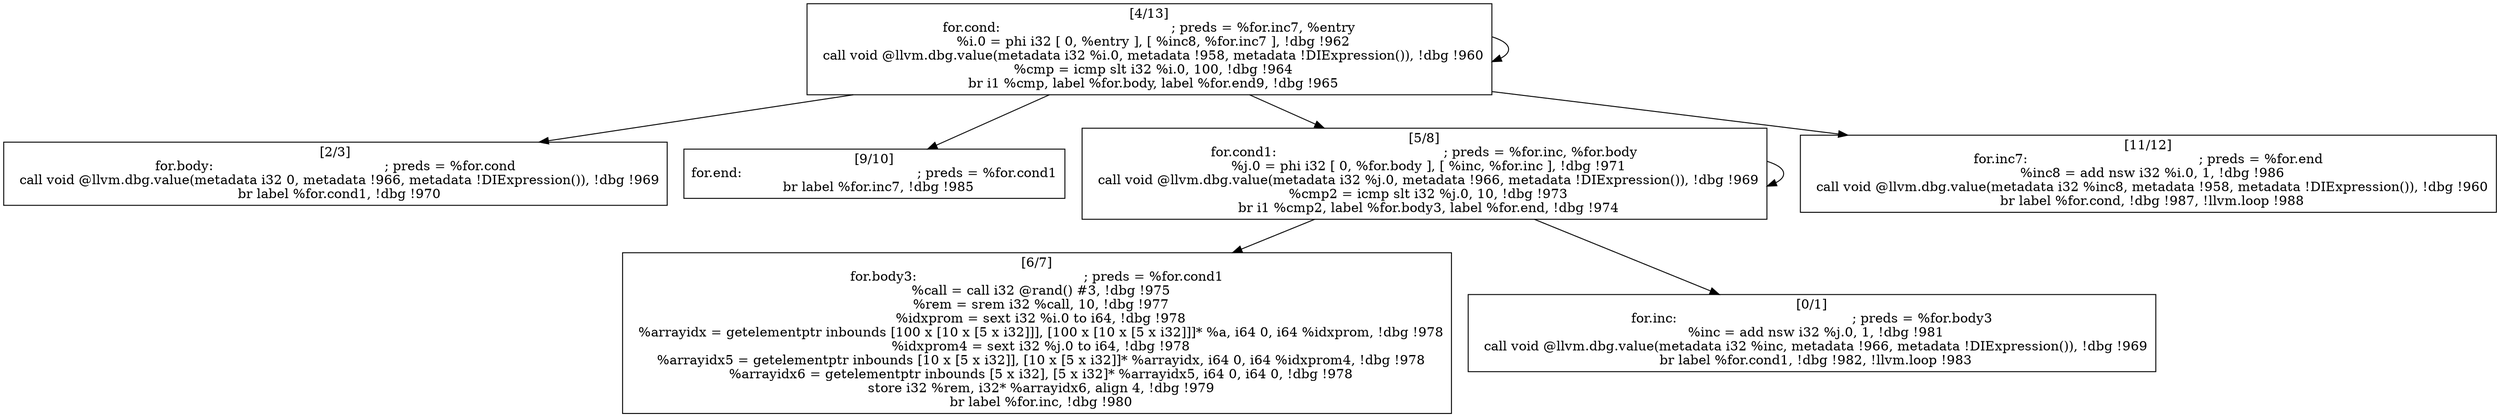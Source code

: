 
digraph G {


node138 [label="[6/7]
for.body3:                                        ; preds = %for.cond1
  %call = call i32 @rand() #3, !dbg !975
  %rem = srem i32 %call, 10, !dbg !977
  %idxprom = sext i32 %i.0 to i64, !dbg !978
  %arrayidx = getelementptr inbounds [100 x [10 x [5 x i32]]], [100 x [10 x [5 x i32]]]* %a, i64 0, i64 %idxprom, !dbg !978
  %idxprom4 = sext i32 %j.0 to i64, !dbg !978
  %arrayidx5 = getelementptr inbounds [10 x [5 x i32]], [10 x [5 x i32]]* %arrayidx, i64 0, i64 %idxprom4, !dbg !978
  %arrayidx6 = getelementptr inbounds [5 x i32], [5 x i32]* %arrayidx5, i64 0, i64 0, !dbg !978
  store i32 %rem, i32* %arrayidx6, align 4, !dbg !979
  br label %for.inc, !dbg !980
",shape=rectangle ]
node133 [label="[2/3]
for.body:                                         ; preds = %for.cond
  call void @llvm.dbg.value(metadata i32 0, metadata !966, metadata !DIExpression()), !dbg !969
  br label %for.cond1, !dbg !970
",shape=rectangle ]
node136 [label="[9/10]
for.end:                                          ; preds = %for.cond1
  br label %for.inc7, !dbg !985
",shape=rectangle ]
node132 [label="[0/1]
for.inc:                                          ; preds = %for.body3
  %inc = add nsw i32 %j.0, 1, !dbg !981
  call void @llvm.dbg.value(metadata i32 %inc, metadata !966, metadata !DIExpression()), !dbg !969
  br label %for.cond1, !dbg !982, !llvm.loop !983
",shape=rectangle ]
node135 [label="[5/8]
for.cond1:                                        ; preds = %for.inc, %for.body
  %j.0 = phi i32 [ 0, %for.body ], [ %inc, %for.inc ], !dbg !971
  call void @llvm.dbg.value(metadata i32 %j.0, metadata !966, metadata !DIExpression()), !dbg !969
  %cmp2 = icmp slt i32 %j.0, 10, !dbg !973
  br i1 %cmp2, label %for.body3, label %for.end, !dbg !974
",shape=rectangle ]
node134 [label="[4/13]
for.cond:                                         ; preds = %for.inc7, %entry
  %i.0 = phi i32 [ 0, %entry ], [ %inc8, %for.inc7 ], !dbg !962
  call void @llvm.dbg.value(metadata i32 %i.0, metadata !958, metadata !DIExpression()), !dbg !960
  %cmp = icmp slt i32 %i.0, 100, !dbg !964
  br i1 %cmp, label %for.body, label %for.end9, !dbg !965
",shape=rectangle ]
node137 [label="[11/12]
for.inc7:                                         ; preds = %for.end
  %inc8 = add nsw i32 %i.0, 1, !dbg !986
  call void @llvm.dbg.value(metadata i32 %inc8, metadata !958, metadata !DIExpression()), !dbg !960
  br label %for.cond, !dbg !987, !llvm.loop !988
",shape=rectangle ]

node134->node136 [ ]
node135->node135 [ ]
node134->node137 [ ]
node134->node133 [ ]
node134->node135 [ ]
node135->node138 [ ]
node135->node132 [ ]
node134->node134 [ ]


}
